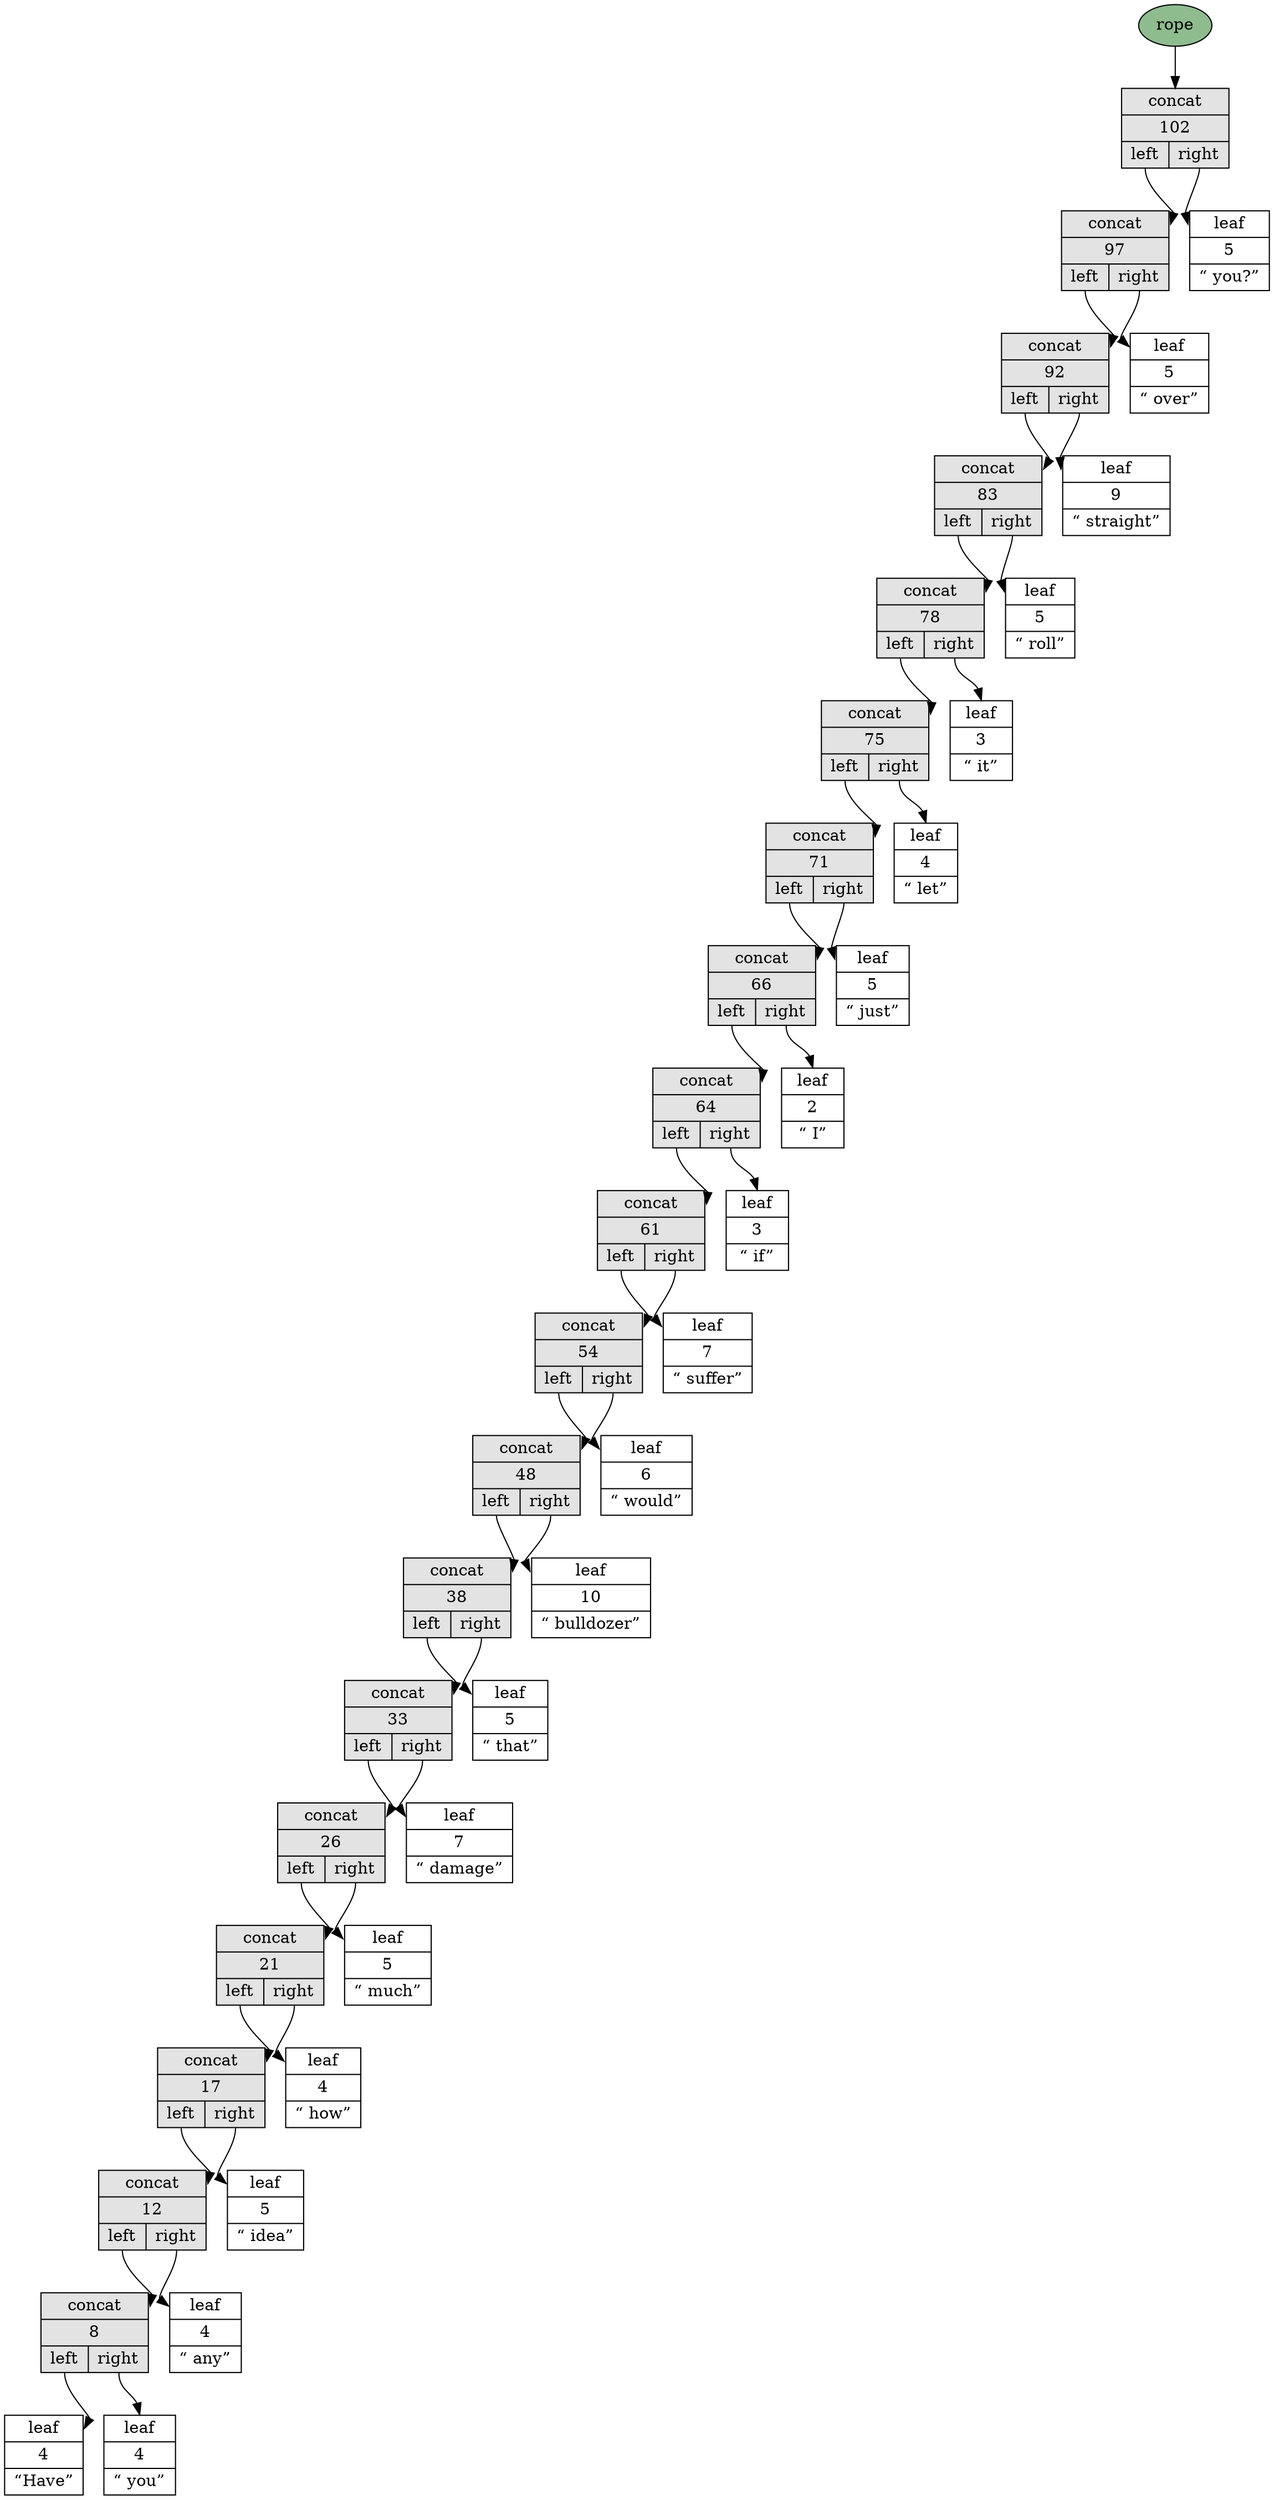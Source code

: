 digraph bulldozer {
	node [shape=record]
	87435795 [label="{<type> concat | <length> 102 | { <left> left | <right> right } }", style=filled, fillcolor=gray89]
	52159805 [label="{<type> concat | <length> 97 | { <left> left | <right> right } }", style=filled, fillcolor=gray89]
	10042822 [label="{<type> concat | <length> 92 | { <left> left | <right> right } }", style=filled, fillcolor=gray89]
	120913464 [label="{<type> concat | <length> 83 | { <left> left | <right> right } }", style=filled, fillcolor=gray89]
	9999337 [label="{<type> concat | <length> 78 | { <left> left | <right> right } }", style=filled, fillcolor=gray89]
	86927190 [label="{<type> concat | <length> 75 | { <left> left | <right> right } }", style=filled, fillcolor=gray89]
	101386642 [label="{<type> concat | <length> 71 | { <left> left | <right> right } }", style=filled, fillcolor=gray89]
	63307228 [label="{<type> concat | <length> 66 | { <left> left | <right> right } }", style=filled, fillcolor=gray89]
	95462161 [label="{<type> concat | <length> 64 | { <left> left | <right> right } }", style=filled, fillcolor=gray89]
	97458223 [label="{<type> concat | <length> 61 | { <left> left | <right> right } }", style=filled, fillcolor=gray89]
	80019585 [label="{<type> concat | <length> 54 | { <left> left | <right> right } }", style=filled, fillcolor=gray89]
	130876706 [label="{<type> concat | <length> 48 | { <left> left | <right> right } }", style=filled, fillcolor=gray89]
	68104378 [label="{<type> concat | <length> 38 | { <left> left | <right> right } }", style=filled, fillcolor=gray89]
	31382083 [label="{<type> concat | <length> 33 | { <left> left | <right> right } }", style=filled, fillcolor=gray89]
	93425152 [label="{<type> concat | <length> 26 | { <left> left | <right> right } }", style=filled, fillcolor=gray89]
	7751630 [label="{<type> concat | <length> 21 | { <left> left | <right> right } }", style=filled, fillcolor=gray89]
	83435934 [label="{<type> concat | <length> 17 | { <left> left | <right> right } }", style=filled, fillcolor=gray89]
	61848614 [label="{<type> concat | <length> 12 | { <left> left | <right> right } }", style=filled, fillcolor=gray89]
	91624242 [label="{<type> concat | <length> 8 | { <left> left | <right> right } }", style=filled, fillcolor=gray89]
	132039725 [label="{ <type> leaf | <length> 4 | <value> &#8220;Have&#8221; }"]
	91624242:left -> 132039725:type
	111192482 [label="{ <type> leaf | <length> 4 | <value> &#8220; you&#8221; }"]
	91624242:right -> 111192482:type
	61848614:left -> 91624242:type
	20211335 [label="{ <type> leaf | <length> 4 | <value> &#8220; any&#8221; }"]
	61848614:right -> 20211335:type
	83435934:left -> 61848614:type
	20732410 [label="{ <type> leaf | <length> 5 | <value> &#8220; idea&#8221; }"]
	83435934:right -> 20732410:type
	7751630:left -> 83435934:type
	50255239 [label="{ <type> leaf | <length> 4 | <value> &#8220; how&#8221; }"]
	7751630:right -> 50255239:type
	93425152:left -> 7751630:type
	4575007 [label="{ <type> leaf | <length> 5 | <value> &#8220; much&#8221; }"]
	93425152:right -> 4575007:type
	31382083:left -> 93425152:type
	108631001 [label="{ <type> leaf | <length> 7 | <value> &#8220; damage&#8221; }"]
	31382083:right -> 108631001:type
	68104378:left -> 31382083:type
	3059071 [label="{ <type> leaf | <length> 5 | <value> &#8220; that&#8221; }"]
	68104378:right -> 3059071:type
	130876706:left -> 68104378:type
	83159754 [label="{ <type> leaf | <length> 10 | <value> &#8220; bulldozer&#8221; }"]
	130876706:right -> 83159754:type
	80019585:left -> 130876706:type
	86653836 [label="{ <type> leaf | <length> 6 | <value> &#8220; would&#8221; }"]
	80019585:right -> 86653836:type
	97458223:left -> 80019585:type
	7557848 [label="{ <type> leaf | <length> 7 | <value> &#8220; suffer&#8221; }"]
	97458223:right -> 7557848:type
	95462161:left -> 97458223:type
	55465842 [label="{ <type> leaf | <length> 3 | <value> &#8220; if&#8221; }"]
	95462161:right -> 55465842:type
	63307228:left -> 95462161:type
	54316495 [label="{ <type> leaf | <length> 2 | <value> &#8220; I&#8221; }"]
	63307228:right -> 54316495:type
	101386642:left -> 63307228:type
	98179958 [label="{ <type> leaf | <length> 5 | <value> &#8220; just&#8221; }"]
	101386642:right -> 98179958:type
	86927190:left -> 101386642:type
	91726269 [label="{ <type> leaf | <length> 4 | <value> &#8220; let&#8221; }"]
	86927190:right -> 91726269:type
	9999337:left -> 86927190:type
	45485964 [label="{ <type> leaf | <length> 3 | <value> &#8220; it&#8221; }"]
	9999337:right -> 45485964:type
	120913464:left -> 9999337:type
	5727544 [label="{ <type> leaf | <length> 5 | <value> &#8220; roll&#8221; }"]
	120913464:right -> 5727544:type
	10042822:left -> 120913464:type
	41405269 [label="{ <type> leaf | <length> 9 | <value> &#8220; straight&#8221; }"]
	10042822:right -> 41405269:type
	52159805:left -> 10042822:type
	52524796 [label="{ <type> leaf | <length> 5 | <value> &#8220; over&#8221; }"]
	52159805:right -> 52524796:type
	87435795:left -> 52159805:type
	18128108 [label="{ <type> leaf | <length> 5 | <value> &#8220; you?&#8221; }"]
	87435795:right -> 18128108:type
	rope [label="rope", shape=oval, style=filled, fillcolor=darkseagreen]
	rope -> 87435795
}